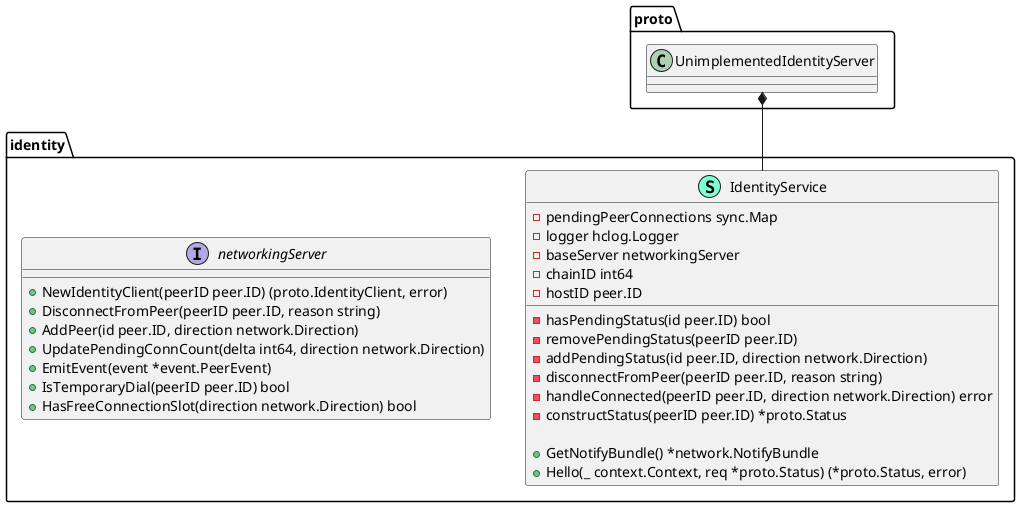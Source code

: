 @startuml
namespace identity {
    class IdentityService << (S,Aquamarine) >> {
        - pendingPeerConnections sync.Map
        - logger hclog.Logger
        - baseServer networkingServer
        - chainID int64
        - hostID peer.ID

        - hasPendingStatus(id peer.ID) bool
        - removePendingStatus(peerID peer.ID) 
        - addPendingStatus(id peer.ID, direction network.Direction) 
        - disconnectFromPeer(peerID peer.ID, reason string) 
        - handleConnected(peerID peer.ID, direction network.Direction) error
        - constructStatus(peerID peer.ID) *proto.Status

        + GetNotifyBundle() *network.NotifyBundle
        + Hello(_ context.Context, req *proto.Status) (*proto.Status, error)

    }
    interface networkingServer  {
        + NewIdentityClient(peerID peer.ID) (proto.IdentityClient, error)
        + DisconnectFromPeer(peerID peer.ID, reason string) 
        + AddPeer(id peer.ID, direction network.Direction) 
        + UpdatePendingConnCount(delta int64, direction network.Direction) 
        + EmitEvent(event *event.PeerEvent) 
        + IsTemporaryDial(peerID peer.ID) bool
        + HasFreeConnectionSlot(direction network.Direction) bool

    }
}
"proto.UnimplementedIdentityServer" *-- "identity.IdentityService"


@enduml
